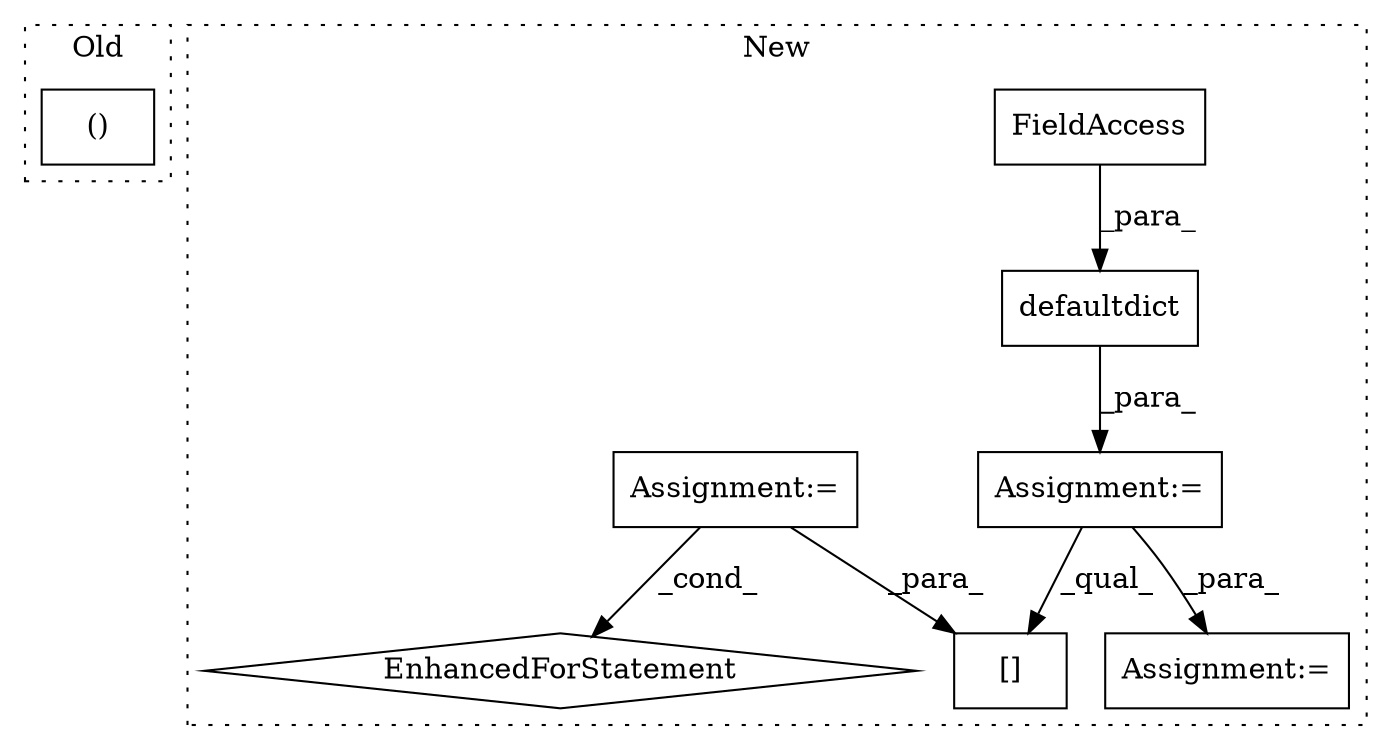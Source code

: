 digraph G {
subgraph cluster0 {
1 [label="()" a="106" s="5646" l="22" shape="box"];
label = "Old";
style="dotted";
}
subgraph cluster1 {
2 [label="defaultdict" a="32" s="5806,5822" l="12,1" shape="box"];
3 [label="Assignment:=" a="7" s="5805" l="1" shape="box"];
4 [label="FieldAccess" a="22" s="5818" l="4" shape="box"];
5 [label="[]" a="2" s="6087,6131" l="32,1" shape="box"];
6 [label="Assignment:=" a="7" s="5945,6071" l="92,2" shape="box"];
7 [label="EnhancedForStatement" a="70" s="5945,6071" l="92,2" shape="diamond"];
8 [label="Assignment:=" a="7" s="6360" l="64" shape="box"];
label = "New";
style="dotted";
}
2 -> 3 [label="_para_"];
3 -> 8 [label="_para_"];
3 -> 5 [label="_qual_"];
4 -> 2 [label="_para_"];
6 -> 7 [label="_cond_"];
6 -> 5 [label="_para_"];
}